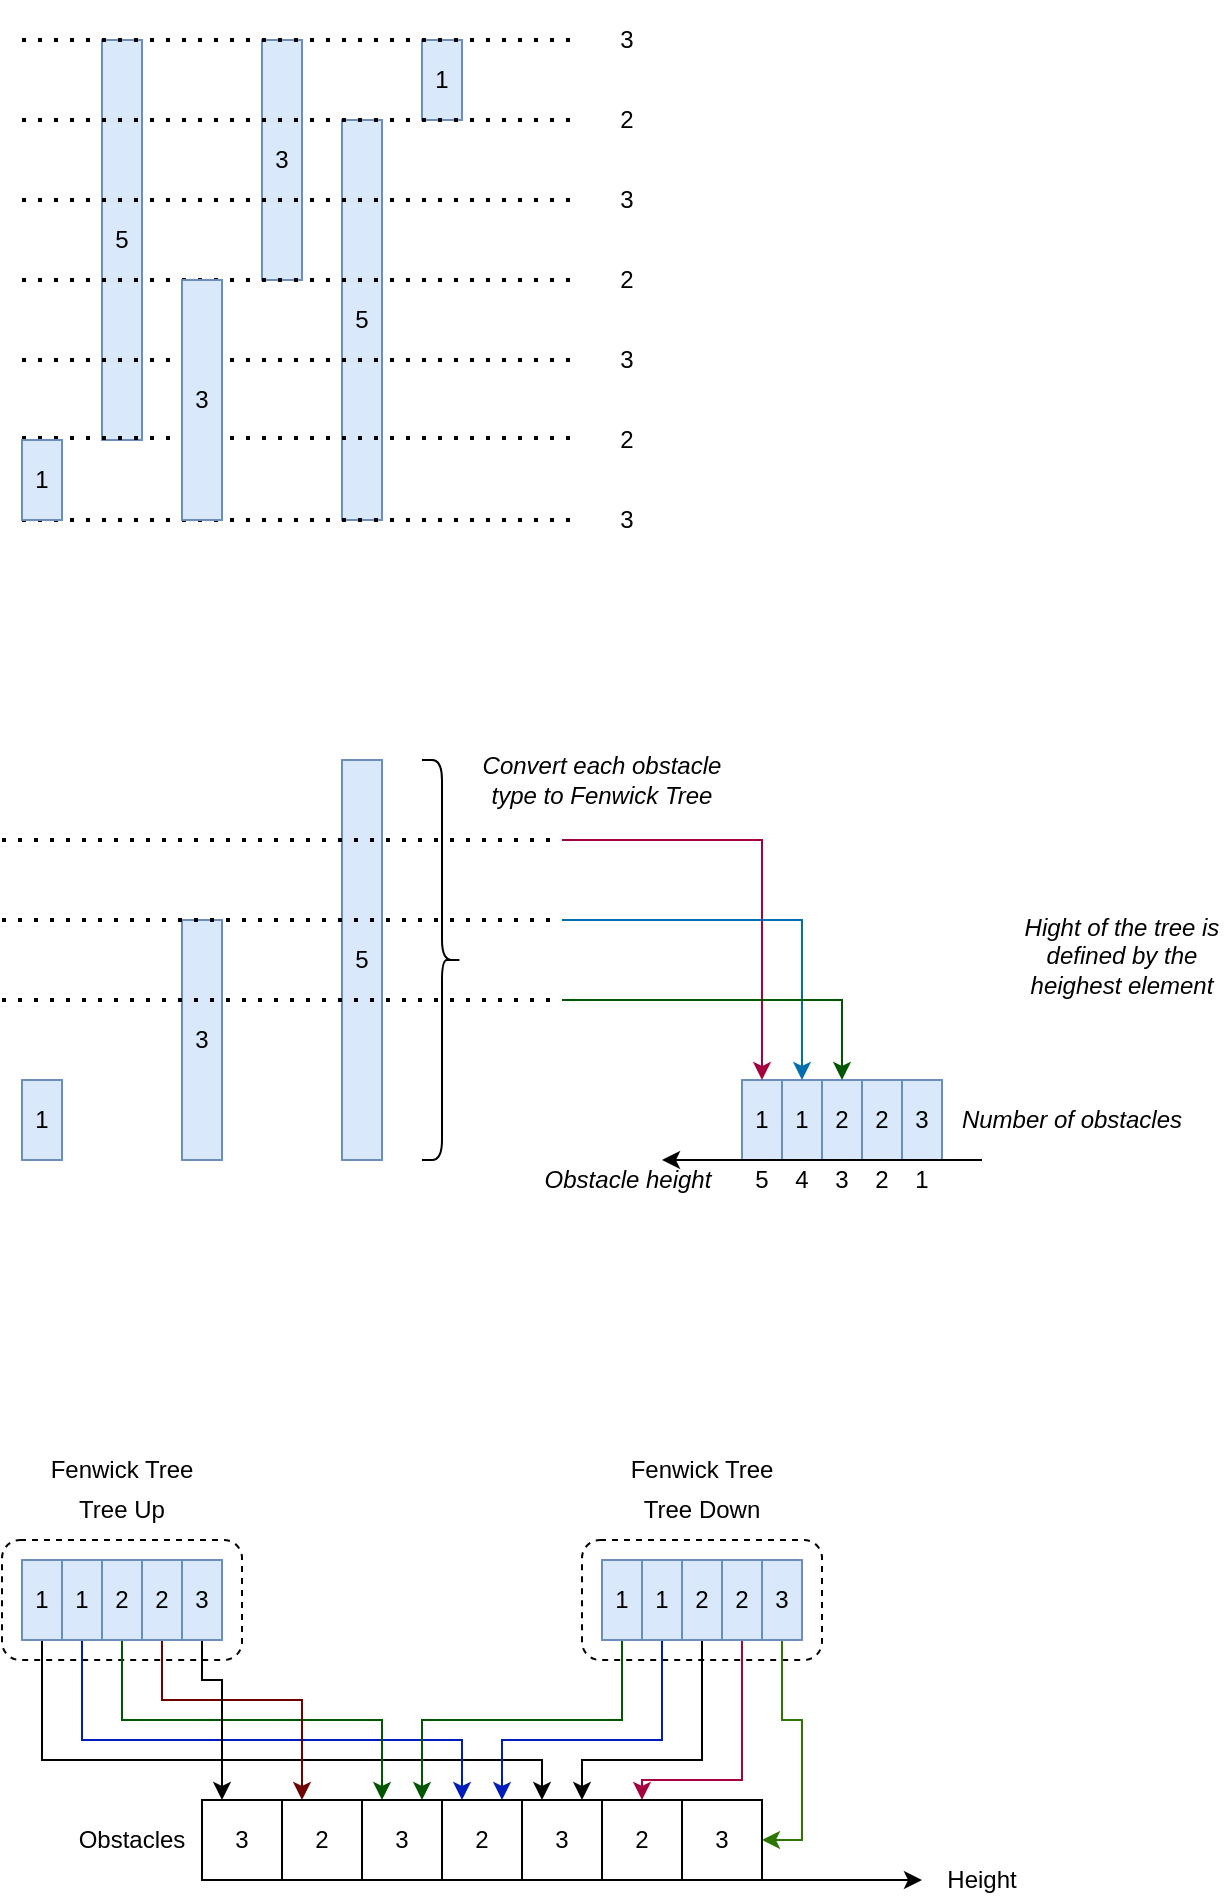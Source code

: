 <mxfile version="20.3.0" type="device"><diagram id="Nd61QjBM1w74ZSoBEMpf" name="Page-1"><mxGraphModel dx="2031" dy="1236" grid="1" gridSize="10" guides="1" tooltips="1" connect="1" arrows="1" fold="1" page="1" pageScale="1" pageWidth="850" pageHeight="1100" math="0" shadow="0"><root><mxCell id="0"/><mxCell id="1" parent="0"/><mxCell id="FT5YuDsezFKgUoYUjYKB-98" value="" style="rounded=1;whiteSpace=wrap;html=1;dashed=1;shadow=0;" vertex="1" parent="1"><mxGeometry x="360" y="830" width="120" height="60" as="geometry"/></mxCell><mxCell id="FT5YuDsezFKgUoYUjYKB-97" value="" style="rounded=1;whiteSpace=wrap;html=1;dashed=1;shadow=0;" vertex="1" parent="1"><mxGeometry x="70" y="830" width="120" height="60" as="geometry"/></mxCell><mxCell id="FT5YuDsezFKgUoYUjYKB-1" value="1" style="rounded=0;whiteSpace=wrap;html=1;fillColor=#dae8fc;strokeColor=#6c8ebf;" vertex="1" parent="1"><mxGeometry x="80" y="280" width="20" height="40" as="geometry"/></mxCell><mxCell id="FT5YuDsezFKgUoYUjYKB-2" value="5" style="rounded=0;whiteSpace=wrap;html=1;fillColor=#dae8fc;strokeColor=#6c8ebf;" vertex="1" parent="1"><mxGeometry x="120" y="80" width="20" height="200" as="geometry"/></mxCell><mxCell id="FT5YuDsezFKgUoYUjYKB-3" value="3" style="rounded=0;whiteSpace=wrap;html=1;fillColor=#dae8fc;strokeColor=#6c8ebf;" vertex="1" parent="1"><mxGeometry x="160" y="200" width="20" height="120" as="geometry"/></mxCell><mxCell id="FT5YuDsezFKgUoYUjYKB-4" value="3" style="rounded=0;whiteSpace=wrap;html=1;fillColor=#dae8fc;strokeColor=#6c8ebf;" vertex="1" parent="1"><mxGeometry x="200" y="80" width="20" height="120" as="geometry"/></mxCell><mxCell id="FT5YuDsezFKgUoYUjYKB-5" value="5" style="rounded=0;whiteSpace=wrap;html=1;fillColor=#dae8fc;strokeColor=#6c8ebf;" vertex="1" parent="1"><mxGeometry x="240" y="120" width="20" height="200" as="geometry"/></mxCell><mxCell id="FT5YuDsezFKgUoYUjYKB-6" value="1" style="rounded=0;whiteSpace=wrap;html=1;fillColor=#dae8fc;strokeColor=#6c8ebf;" vertex="1" parent="1"><mxGeometry x="280" y="80" width="20" height="40" as="geometry"/></mxCell><mxCell id="FT5YuDsezFKgUoYUjYKB-8" value="" style="endArrow=none;dashed=1;html=1;dashPattern=1 3;strokeWidth=2;rounded=0;" edge="1" parent="1"><mxGeometry width="50" height="50" relative="1" as="geometry"><mxPoint x="80" y="120" as="sourcePoint"/><mxPoint x="360" y="120" as="targetPoint"/></mxGeometry></mxCell><mxCell id="FT5YuDsezFKgUoYUjYKB-9" value="" style="endArrow=none;dashed=1;html=1;dashPattern=1 3;strokeWidth=2;rounded=0;" edge="1" parent="1"><mxGeometry width="50" height="50" relative="1" as="geometry"><mxPoint x="80" y="80" as="sourcePoint"/><mxPoint x="360" y="80" as="targetPoint"/></mxGeometry></mxCell><mxCell id="FT5YuDsezFKgUoYUjYKB-10" value="" style="endArrow=none;dashed=1;html=1;dashPattern=1 3;strokeWidth=2;rounded=0;" edge="1" parent="1"><mxGeometry width="50" height="50" relative="1" as="geometry"><mxPoint x="80" y="160" as="sourcePoint"/><mxPoint x="360" y="160" as="targetPoint"/></mxGeometry></mxCell><mxCell id="FT5YuDsezFKgUoYUjYKB-11" value="" style="endArrow=none;dashed=1;html=1;dashPattern=1 3;strokeWidth=2;rounded=0;" edge="1" parent="1"><mxGeometry width="50" height="50" relative="1" as="geometry"><mxPoint x="80" y="200" as="sourcePoint"/><mxPoint x="360" y="200" as="targetPoint"/></mxGeometry></mxCell><mxCell id="FT5YuDsezFKgUoYUjYKB-12" value="" style="endArrow=none;dashed=1;html=1;dashPattern=1 3;strokeWidth=2;rounded=0;" edge="1" parent="1"><mxGeometry width="50" height="50" relative="1" as="geometry"><mxPoint x="80" y="240" as="sourcePoint"/><mxPoint x="360" y="240" as="targetPoint"/></mxGeometry></mxCell><mxCell id="FT5YuDsezFKgUoYUjYKB-13" value="" style="endArrow=none;dashed=1;html=1;dashPattern=1 3;strokeWidth=2;rounded=0;" edge="1" parent="1"><mxGeometry width="50" height="50" relative="1" as="geometry"><mxPoint x="80" y="279" as="sourcePoint"/><mxPoint x="360" y="279" as="targetPoint"/></mxGeometry></mxCell><mxCell id="FT5YuDsezFKgUoYUjYKB-14" value="" style="endArrow=none;dashed=1;html=1;dashPattern=1 3;strokeWidth=2;rounded=0;" edge="1" parent="1"><mxGeometry width="50" height="50" relative="1" as="geometry"><mxPoint x="80" y="320" as="sourcePoint"/><mxPoint x="360" y="320" as="targetPoint"/></mxGeometry></mxCell><mxCell id="FT5YuDsezFKgUoYUjYKB-15" value="3" style="text;html=1;strokeColor=none;fillColor=none;align=center;verticalAlign=middle;whiteSpace=wrap;rounded=0;" vertex="1" parent="1"><mxGeometry x="365" y="60" width="35" height="40" as="geometry"/></mxCell><mxCell id="FT5YuDsezFKgUoYUjYKB-16" value="2" style="text;html=1;strokeColor=none;fillColor=none;align=center;verticalAlign=middle;whiteSpace=wrap;rounded=0;" vertex="1" parent="1"><mxGeometry x="365" y="100" width="35" height="40" as="geometry"/></mxCell><mxCell id="FT5YuDsezFKgUoYUjYKB-17" value="3" style="text;html=1;strokeColor=none;fillColor=none;align=center;verticalAlign=middle;whiteSpace=wrap;rounded=0;" vertex="1" parent="1"><mxGeometry x="365" y="140" width="35" height="40" as="geometry"/></mxCell><mxCell id="FT5YuDsezFKgUoYUjYKB-18" value="2" style="text;html=1;strokeColor=none;fillColor=none;align=center;verticalAlign=middle;whiteSpace=wrap;rounded=0;" vertex="1" parent="1"><mxGeometry x="365" y="180" width="35" height="40" as="geometry"/></mxCell><mxCell id="FT5YuDsezFKgUoYUjYKB-19" value="3" style="text;html=1;strokeColor=none;fillColor=none;align=center;verticalAlign=middle;whiteSpace=wrap;rounded=0;" vertex="1" parent="1"><mxGeometry x="365" y="220" width="35" height="40" as="geometry"/></mxCell><mxCell id="FT5YuDsezFKgUoYUjYKB-20" value="2" style="text;html=1;strokeColor=none;fillColor=none;align=center;verticalAlign=middle;whiteSpace=wrap;rounded=0;" vertex="1" parent="1"><mxGeometry x="365" y="260" width="35" height="40" as="geometry"/></mxCell><mxCell id="FT5YuDsezFKgUoYUjYKB-21" value="3" style="text;html=1;strokeColor=none;fillColor=none;align=center;verticalAlign=middle;whiteSpace=wrap;rounded=0;" vertex="1" parent="1"><mxGeometry x="365" y="300" width="35" height="40" as="geometry"/></mxCell><mxCell id="FT5YuDsezFKgUoYUjYKB-22" value="1" style="rounded=0;whiteSpace=wrap;html=1;fillColor=#dae8fc;strokeColor=#6c8ebf;" vertex="1" parent="1"><mxGeometry x="80" y="280" width="20" height="40" as="geometry"/></mxCell><mxCell id="FT5YuDsezFKgUoYUjYKB-23" value="3" style="rounded=0;whiteSpace=wrap;html=1;fillColor=#dae8fc;strokeColor=#6c8ebf;" vertex="1" parent="1"><mxGeometry x="160" y="200" width="20" height="120" as="geometry"/></mxCell><mxCell id="FT5YuDsezFKgUoYUjYKB-24" value="5" style="rounded=0;whiteSpace=wrap;html=1;fillColor=#dae8fc;strokeColor=#6c8ebf;" vertex="1" parent="1"><mxGeometry x="240" y="440" width="20" height="200" as="geometry"/></mxCell><mxCell id="FT5YuDsezFKgUoYUjYKB-25" value="1" style="rounded=0;whiteSpace=wrap;html=1;fillColor=#dae8fc;strokeColor=#6c8ebf;" vertex="1" parent="1"><mxGeometry x="80" y="600" width="20" height="40" as="geometry"/></mxCell><mxCell id="FT5YuDsezFKgUoYUjYKB-26" value="3" style="rounded=0;whiteSpace=wrap;html=1;fillColor=#dae8fc;strokeColor=#6c8ebf;" vertex="1" parent="1"><mxGeometry x="160" y="520" width="20" height="120" as="geometry"/></mxCell><mxCell id="FT5YuDsezFKgUoYUjYKB-27" value="" style="shape=curlyBracket;whiteSpace=wrap;html=1;rounded=1;flipH=1;" vertex="1" parent="1"><mxGeometry x="280" y="440" width="20" height="200" as="geometry"/></mxCell><mxCell id="FT5YuDsezFKgUoYUjYKB-28" value="Convert each obstacle type to Fenwick Tree" style="text;html=1;strokeColor=none;fillColor=none;align=center;verticalAlign=middle;whiteSpace=wrap;rounded=0;fontStyle=2" vertex="1" parent="1"><mxGeometry x="300" y="420" width="140" height="60" as="geometry"/></mxCell><mxCell id="FT5YuDsezFKgUoYUjYKB-29" value="1" style="rounded=0;whiteSpace=wrap;html=1;fillColor=#dae8fc;strokeColor=#6c8ebf;" vertex="1" parent="1"><mxGeometry x="440" y="600" width="20" height="40" as="geometry"/></mxCell><mxCell id="FT5YuDsezFKgUoYUjYKB-30" value="1" style="rounded=0;whiteSpace=wrap;html=1;fillColor=#dae8fc;strokeColor=#6c8ebf;" vertex="1" parent="1"><mxGeometry x="460" y="600" width="20" height="40" as="geometry"/></mxCell><mxCell id="FT5YuDsezFKgUoYUjYKB-31" value="2" style="rounded=0;whiteSpace=wrap;html=1;fillColor=#dae8fc;strokeColor=#6c8ebf;" vertex="1" parent="1"><mxGeometry x="480" y="600" width="20" height="40" as="geometry"/></mxCell><mxCell id="FT5YuDsezFKgUoYUjYKB-32" value="2" style="rounded=0;whiteSpace=wrap;html=1;fillColor=#dae8fc;strokeColor=#6c8ebf;" vertex="1" parent="1"><mxGeometry x="500" y="600" width="20" height="40" as="geometry"/></mxCell><mxCell id="FT5YuDsezFKgUoYUjYKB-33" value="3" style="rounded=0;whiteSpace=wrap;html=1;fillColor=#dae8fc;strokeColor=#6c8ebf;" vertex="1" parent="1"><mxGeometry x="520" y="600" width="20" height="40" as="geometry"/></mxCell><mxCell id="FT5YuDsezFKgUoYUjYKB-39" value="Hight of the tree is defined by the heighest element" style="text;html=1;strokeColor=none;fillColor=none;align=center;verticalAlign=middle;whiteSpace=wrap;rounded=0;fontStyle=2" vertex="1" parent="1"><mxGeometry x="580" y="515" width="100" height="45" as="geometry"/></mxCell><mxCell id="FT5YuDsezFKgUoYUjYKB-51" value="" style="endArrow=classic;html=1;rounded=0;" edge="1" parent="1"><mxGeometry width="50" height="50" relative="1" as="geometry"><mxPoint x="560" y="640" as="sourcePoint"/><mxPoint x="400" y="640" as="targetPoint"/></mxGeometry></mxCell><mxCell id="FT5YuDsezFKgUoYUjYKB-52" value="Number of obstacles" style="text;html=1;strokeColor=none;fillColor=none;align=center;verticalAlign=middle;whiteSpace=wrap;rounded=0;fontStyle=2" vertex="1" parent="1"><mxGeometry x="540" y="610" width="130" height="20" as="geometry"/></mxCell><mxCell id="FT5YuDsezFKgUoYUjYKB-58" value="" style="endArrow=none;dashed=1;html=1;dashPattern=1 3;strokeWidth=2;rounded=0;" edge="1" parent="1"><mxGeometry width="50" height="50" relative="1" as="geometry"><mxPoint x="70" y="520" as="sourcePoint"/><mxPoint x="350" y="520" as="targetPoint"/></mxGeometry></mxCell><mxCell id="FT5YuDsezFKgUoYUjYKB-59" value="" style="endArrow=none;dashed=1;html=1;dashPattern=1 3;strokeWidth=2;rounded=0;" edge="1" parent="1"><mxGeometry width="50" height="50" relative="1" as="geometry"><mxPoint x="70" y="480" as="sourcePoint"/><mxPoint x="350" y="480" as="targetPoint"/></mxGeometry></mxCell><mxCell id="FT5YuDsezFKgUoYUjYKB-61" value="" style="endArrow=none;dashed=1;html=1;dashPattern=1 3;strokeWidth=2;rounded=0;" edge="1" parent="1"><mxGeometry width="50" height="50" relative="1" as="geometry"><mxPoint x="70" y="560" as="sourcePoint"/><mxPoint x="350" y="560" as="targetPoint"/></mxGeometry></mxCell><mxCell id="FT5YuDsezFKgUoYUjYKB-63" value="" style="endArrow=classic;html=1;rounded=0;entryX=0.5;entryY=0;entryDx=0;entryDy=0;fillColor=#d80073;strokeColor=#A50040;" edge="1" parent="1" target="FT5YuDsezFKgUoYUjYKB-29"><mxGeometry width="50" height="50" relative="1" as="geometry"><mxPoint x="350" y="480" as="sourcePoint"/><mxPoint x="550" y="600" as="targetPoint"/><Array as="points"><mxPoint x="450" y="480"/></Array></mxGeometry></mxCell><mxCell id="FT5YuDsezFKgUoYUjYKB-64" value="" style="endArrow=classic;html=1;rounded=0;entryX=0.5;entryY=0;entryDx=0;entryDy=0;fillColor=#1ba1e2;strokeColor=#006EAF;" edge="1" parent="1" target="FT5YuDsezFKgUoYUjYKB-30"><mxGeometry width="50" height="50" relative="1" as="geometry"><mxPoint x="350" y="520" as="sourcePoint"/><mxPoint x="530" y="600" as="targetPoint"/><Array as="points"><mxPoint x="470" y="520"/></Array></mxGeometry></mxCell><mxCell id="FT5YuDsezFKgUoYUjYKB-65" value="" style="endArrow=classic;html=1;rounded=0;entryX=0.5;entryY=0;entryDx=0;entryDy=0;fillColor=#008a00;strokeColor=#005700;" edge="1" parent="1" target="FT5YuDsezFKgUoYUjYKB-31"><mxGeometry width="50" height="50" relative="1" as="geometry"><mxPoint x="350" y="560" as="sourcePoint"/><mxPoint x="510" y="600" as="targetPoint"/><Array as="points"><mxPoint x="490" y="560"/></Array></mxGeometry></mxCell><mxCell id="FT5YuDsezFKgUoYUjYKB-119" style="edgeStyle=orthogonalEdgeStyle;rounded=0;orthogonalLoop=1;jettySize=auto;html=1;exitX=0.5;exitY=1;exitDx=0;exitDy=0;entryX=0.25;entryY=0;entryDx=0;entryDy=0;" edge="1" parent="1" source="FT5YuDsezFKgUoYUjYKB-66" target="FT5YuDsezFKgUoYUjYKB-95"><mxGeometry relative="1" as="geometry"><Array as="points"><mxPoint x="90" y="940"/><mxPoint x="340" y="940"/></Array></mxGeometry></mxCell><mxCell id="FT5YuDsezFKgUoYUjYKB-66" value="1" style="rounded=0;whiteSpace=wrap;html=1;fillColor=#dae8fc;strokeColor=#6c8ebf;" vertex="1" parent="1"><mxGeometry x="80" y="840" width="20" height="40" as="geometry"/></mxCell><mxCell id="FT5YuDsezFKgUoYUjYKB-116" style="edgeStyle=orthogonalEdgeStyle;rounded=0;orthogonalLoop=1;jettySize=auto;html=1;exitX=0.5;exitY=1;exitDx=0;exitDy=0;entryX=0.25;entryY=0;entryDx=0;entryDy=0;fillColor=#0050ef;strokeColor=#001DBC;" edge="1" parent="1" source="FT5YuDsezFKgUoYUjYKB-67" target="FT5YuDsezFKgUoYUjYKB-94"><mxGeometry relative="1" as="geometry"><Array as="points"><mxPoint x="110" y="930"/><mxPoint x="300" y="930"/></Array></mxGeometry></mxCell><mxCell id="FT5YuDsezFKgUoYUjYKB-67" value="1" style="rounded=0;whiteSpace=wrap;html=1;fillColor=#dae8fc;strokeColor=#6c8ebf;" vertex="1" parent="1"><mxGeometry x="100" y="840" width="20" height="40" as="geometry"/></mxCell><mxCell id="FT5YuDsezFKgUoYUjYKB-114" style="edgeStyle=orthogonalEdgeStyle;rounded=0;orthogonalLoop=1;jettySize=auto;html=1;exitX=0.5;exitY=1;exitDx=0;exitDy=0;entryX=0.25;entryY=0;entryDx=0;entryDy=0;fillColor=#008a00;strokeColor=#005700;" edge="1" parent="1" source="FT5YuDsezFKgUoYUjYKB-68" target="FT5YuDsezFKgUoYUjYKB-82"><mxGeometry relative="1" as="geometry"/></mxCell><mxCell id="FT5YuDsezFKgUoYUjYKB-68" value="2" style="rounded=0;whiteSpace=wrap;html=1;fillColor=#dae8fc;strokeColor=#6c8ebf;" vertex="1" parent="1"><mxGeometry x="120" y="840" width="20" height="40" as="geometry"/></mxCell><mxCell id="FT5YuDsezFKgUoYUjYKB-112" style="edgeStyle=orthogonalEdgeStyle;rounded=0;orthogonalLoop=1;jettySize=auto;html=1;exitX=0.5;exitY=1;exitDx=0;exitDy=0;entryX=0.25;entryY=0;entryDx=0;entryDy=0;fillColor=#a20025;strokeColor=#6F0000;" edge="1" parent="1" source="FT5YuDsezFKgUoYUjYKB-69" target="FT5YuDsezFKgUoYUjYKB-81"><mxGeometry relative="1" as="geometry"><Array as="points"><mxPoint x="150" y="910"/><mxPoint x="220" y="910"/></Array></mxGeometry></mxCell><mxCell id="FT5YuDsezFKgUoYUjYKB-69" value="2" style="rounded=0;whiteSpace=wrap;html=1;fillColor=#dae8fc;strokeColor=#6c8ebf;" vertex="1" parent="1"><mxGeometry x="140" y="840" width="20" height="40" as="geometry"/></mxCell><mxCell id="FT5YuDsezFKgUoYUjYKB-113" style="edgeStyle=orthogonalEdgeStyle;rounded=0;orthogonalLoop=1;jettySize=auto;html=1;exitX=0.5;exitY=1;exitDx=0;exitDy=0;entryX=0.25;entryY=0;entryDx=0;entryDy=0;" edge="1" parent="1" source="FT5YuDsezFKgUoYUjYKB-70" target="FT5YuDsezFKgUoYUjYKB-80"><mxGeometry relative="1" as="geometry"><Array as="points"><mxPoint x="170" y="900"/><mxPoint x="180" y="900"/></Array></mxGeometry></mxCell><mxCell id="FT5YuDsezFKgUoYUjYKB-70" value="3" style="rounded=0;whiteSpace=wrap;html=1;fillColor=#dae8fc;strokeColor=#6c8ebf;" vertex="1" parent="1"><mxGeometry x="160" y="840" width="20" height="40" as="geometry"/></mxCell><mxCell id="FT5YuDsezFKgUoYUjYKB-115" style="edgeStyle=orthogonalEdgeStyle;rounded=0;orthogonalLoop=1;jettySize=auto;html=1;exitX=0.5;exitY=1;exitDx=0;exitDy=0;entryX=0.75;entryY=0;entryDx=0;entryDy=0;fillColor=#008a00;strokeColor=#005700;" edge="1" parent="1" source="FT5YuDsezFKgUoYUjYKB-72" target="FT5YuDsezFKgUoYUjYKB-82"><mxGeometry relative="1" as="geometry"/></mxCell><mxCell id="FT5YuDsezFKgUoYUjYKB-72" value="1" style="rounded=0;whiteSpace=wrap;html=1;fillColor=#dae8fc;strokeColor=#6c8ebf;" vertex="1" parent="1"><mxGeometry x="370" y="840" width="20" height="40" as="geometry"/></mxCell><mxCell id="FT5YuDsezFKgUoYUjYKB-117" style="edgeStyle=orthogonalEdgeStyle;rounded=0;orthogonalLoop=1;jettySize=auto;html=1;exitX=0.5;exitY=1;exitDx=0;exitDy=0;entryX=0.75;entryY=0;entryDx=0;entryDy=0;fillColor=#0050ef;strokeColor=#001DBC;" edge="1" parent="1" source="FT5YuDsezFKgUoYUjYKB-73" target="FT5YuDsezFKgUoYUjYKB-94"><mxGeometry relative="1" as="geometry"><Array as="points"><mxPoint x="400" y="930"/><mxPoint x="320" y="930"/></Array></mxGeometry></mxCell><mxCell id="FT5YuDsezFKgUoYUjYKB-73" value="1" style="rounded=0;whiteSpace=wrap;html=1;fillColor=#dae8fc;strokeColor=#6c8ebf;" vertex="1" parent="1"><mxGeometry x="390" y="840" width="20" height="40" as="geometry"/></mxCell><mxCell id="FT5YuDsezFKgUoYUjYKB-120" style="edgeStyle=orthogonalEdgeStyle;rounded=0;orthogonalLoop=1;jettySize=auto;html=1;exitX=0.5;exitY=1;exitDx=0;exitDy=0;entryX=0.75;entryY=0;entryDx=0;entryDy=0;" edge="1" parent="1" source="FT5YuDsezFKgUoYUjYKB-74" target="FT5YuDsezFKgUoYUjYKB-95"><mxGeometry relative="1" as="geometry"><Array as="points"><mxPoint x="420" y="940"/><mxPoint x="360" y="940"/></Array></mxGeometry></mxCell><mxCell id="FT5YuDsezFKgUoYUjYKB-74" value="2" style="rounded=0;whiteSpace=wrap;html=1;fillColor=#dae8fc;strokeColor=#6c8ebf;" vertex="1" parent="1"><mxGeometry x="410" y="840" width="20" height="40" as="geometry"/></mxCell><mxCell id="FT5YuDsezFKgUoYUjYKB-122" style="edgeStyle=orthogonalEdgeStyle;rounded=0;orthogonalLoop=1;jettySize=auto;html=1;exitX=0.5;exitY=1;exitDx=0;exitDy=0;entryX=0.5;entryY=0;entryDx=0;entryDy=0;fillColor=#d80073;strokeColor=#A50040;" edge="1" parent="1" source="FT5YuDsezFKgUoYUjYKB-75" target="FT5YuDsezFKgUoYUjYKB-96"><mxGeometry relative="1" as="geometry"><Array as="points"><mxPoint x="440" y="950"/><mxPoint x="390" y="950"/></Array></mxGeometry></mxCell><mxCell id="FT5YuDsezFKgUoYUjYKB-75" value="2" style="rounded=0;whiteSpace=wrap;html=1;fillColor=#dae8fc;strokeColor=#6c8ebf;" vertex="1" parent="1"><mxGeometry x="430" y="840" width="20" height="40" as="geometry"/></mxCell><mxCell id="FT5YuDsezFKgUoYUjYKB-124" style="edgeStyle=orthogonalEdgeStyle;rounded=0;orthogonalLoop=1;jettySize=auto;html=1;exitX=0.5;exitY=1;exitDx=0;exitDy=0;entryX=1;entryY=0.5;entryDx=0;entryDy=0;fillColor=#60a917;strokeColor=#2D7600;" edge="1" parent="1" source="FT5YuDsezFKgUoYUjYKB-76" target="FT5YuDsezFKgUoYUjYKB-121"><mxGeometry relative="1" as="geometry"/></mxCell><mxCell id="FT5YuDsezFKgUoYUjYKB-76" value="3" style="rounded=0;whiteSpace=wrap;html=1;fillColor=#dae8fc;strokeColor=#6c8ebf;" vertex="1" parent="1"><mxGeometry x="450" y="840" width="20" height="40" as="geometry"/></mxCell><mxCell id="FT5YuDsezFKgUoYUjYKB-78" value="Tree Up" style="text;html=1;strokeColor=none;fillColor=none;align=center;verticalAlign=middle;whiteSpace=wrap;rounded=0;" vertex="1" parent="1"><mxGeometry x="70" y="800" width="120" height="30" as="geometry"/></mxCell><mxCell id="FT5YuDsezFKgUoYUjYKB-79" value="Tree Down" style="text;html=1;strokeColor=none;fillColor=none;align=center;verticalAlign=middle;whiteSpace=wrap;rounded=0;" vertex="1" parent="1"><mxGeometry x="360" y="800" width="120" height="30" as="geometry"/></mxCell><mxCell id="FT5YuDsezFKgUoYUjYKB-80" value="3" style="rounded=0;whiteSpace=wrap;html=1;" vertex="1" parent="1"><mxGeometry x="170" y="960" width="40" height="40" as="geometry"/></mxCell><mxCell id="FT5YuDsezFKgUoYUjYKB-81" value="2" style="rounded=0;whiteSpace=wrap;html=1;" vertex="1" parent="1"><mxGeometry x="210" y="960" width="40" height="40" as="geometry"/></mxCell><mxCell id="FT5YuDsezFKgUoYUjYKB-82" value="3" style="rounded=0;whiteSpace=wrap;html=1;" vertex="1" parent="1"><mxGeometry x="250" y="960" width="40" height="40" as="geometry"/></mxCell><mxCell id="FT5YuDsezFKgUoYUjYKB-87" value="5" style="text;html=1;strokeColor=none;fillColor=none;align=center;verticalAlign=middle;whiteSpace=wrap;rounded=0;" vertex="1" parent="1"><mxGeometry x="440" y="640" width="20" height="20" as="geometry"/></mxCell><mxCell id="FT5YuDsezFKgUoYUjYKB-88" value="4" style="text;html=1;strokeColor=none;fillColor=none;align=center;verticalAlign=middle;whiteSpace=wrap;rounded=0;" vertex="1" parent="1"><mxGeometry x="460" y="640" width="20" height="20" as="geometry"/></mxCell><mxCell id="FT5YuDsezFKgUoYUjYKB-89" value="3" style="text;html=1;strokeColor=none;fillColor=none;align=center;verticalAlign=middle;whiteSpace=wrap;rounded=0;" vertex="1" parent="1"><mxGeometry x="480" y="640" width="20" height="20" as="geometry"/></mxCell><mxCell id="FT5YuDsezFKgUoYUjYKB-90" value="2" style="text;html=1;strokeColor=none;fillColor=none;align=center;verticalAlign=middle;whiteSpace=wrap;rounded=0;" vertex="1" parent="1"><mxGeometry x="500" y="640" width="20" height="20" as="geometry"/></mxCell><mxCell id="FT5YuDsezFKgUoYUjYKB-91" value="1" style="text;html=1;strokeColor=none;fillColor=none;align=center;verticalAlign=middle;whiteSpace=wrap;rounded=0;" vertex="1" parent="1"><mxGeometry x="520" y="640" width="20" height="20" as="geometry"/></mxCell><mxCell id="FT5YuDsezFKgUoYUjYKB-92" value="Obstacle height" style="text;html=1;strokeColor=none;fillColor=none;align=center;verticalAlign=middle;whiteSpace=wrap;rounded=0;fontStyle=2" vertex="1" parent="1"><mxGeometry x="317.5" y="640" width="130" height="20" as="geometry"/></mxCell><mxCell id="FT5YuDsezFKgUoYUjYKB-93" value="Height" style="text;html=1;strokeColor=none;fillColor=none;align=center;verticalAlign=middle;whiteSpace=wrap;rounded=0;" vertex="1" parent="1"><mxGeometry x="530" y="990" width="60" height="20" as="geometry"/></mxCell><mxCell id="FT5YuDsezFKgUoYUjYKB-94" value="2" style="rounded=0;whiteSpace=wrap;html=1;" vertex="1" parent="1"><mxGeometry x="290" y="960" width="40" height="40" as="geometry"/></mxCell><mxCell id="FT5YuDsezFKgUoYUjYKB-95" value="3" style="rounded=0;whiteSpace=wrap;html=1;" vertex="1" parent="1"><mxGeometry x="330" y="960" width="40" height="40" as="geometry"/></mxCell><mxCell id="FT5YuDsezFKgUoYUjYKB-96" value="2" style="rounded=0;whiteSpace=wrap;html=1;" vertex="1" parent="1"><mxGeometry x="370" y="960" width="40" height="40" as="geometry"/></mxCell><mxCell id="FT5YuDsezFKgUoYUjYKB-100" value="" style="endArrow=classic;html=1;rounded=0;exitX=0;exitY=1;exitDx=0;exitDy=0;" edge="1" parent="1" source="FT5YuDsezFKgUoYUjYKB-80"><mxGeometry width="50" height="50" relative="1" as="geometry"><mxPoint x="610" y="1040" as="sourcePoint"/><mxPoint x="530" y="1000" as="targetPoint"/></mxGeometry></mxCell><mxCell id="FT5YuDsezFKgUoYUjYKB-101" value="Obstacles" style="text;html=1;strokeColor=none;fillColor=none;align=center;verticalAlign=middle;whiteSpace=wrap;rounded=0;" vertex="1" parent="1"><mxGeometry x="100" y="970" width="70" height="20" as="geometry"/></mxCell><mxCell id="FT5YuDsezFKgUoYUjYKB-121" value="3" style="rounded=0;whiteSpace=wrap;html=1;" vertex="1" parent="1"><mxGeometry x="410" y="960" width="40" height="40" as="geometry"/></mxCell><mxCell id="FT5YuDsezFKgUoYUjYKB-125" value="Fenwick Tree" style="text;html=1;strokeColor=none;fillColor=none;align=center;verticalAlign=middle;whiteSpace=wrap;rounded=0;" vertex="1" parent="1"><mxGeometry x="70" y="780" width="120" height="30" as="geometry"/></mxCell><mxCell id="FT5YuDsezFKgUoYUjYKB-126" value="Fenwick Tree" style="text;html=1;strokeColor=none;fillColor=none;align=center;verticalAlign=middle;whiteSpace=wrap;rounded=0;" vertex="1" parent="1"><mxGeometry x="360" y="780" width="120" height="30" as="geometry"/></mxCell></root></mxGraphModel></diagram></mxfile>